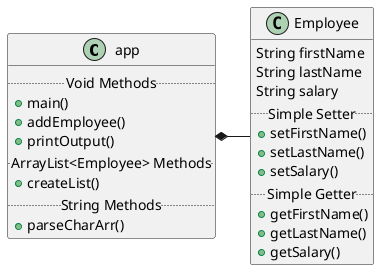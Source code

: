 @startuml
'https://plantuml.com/class-diagram

class app {
..Void Methods..
+ main()
+ addEmployee()
+ printOutput()
..ArrayList<Employee> Methods..
+ createList()
..String Methods..
+ parseCharArr()
}

class Employee {
String firstName
String lastName
String salary
..Simple Setter..
+ setFirstName()
+ setLastName()
+ setSalary()
..Simple Getter..
+ getFirstName()
+ getLastName()
+ getSalary()
}

app *= Employee

@enduml